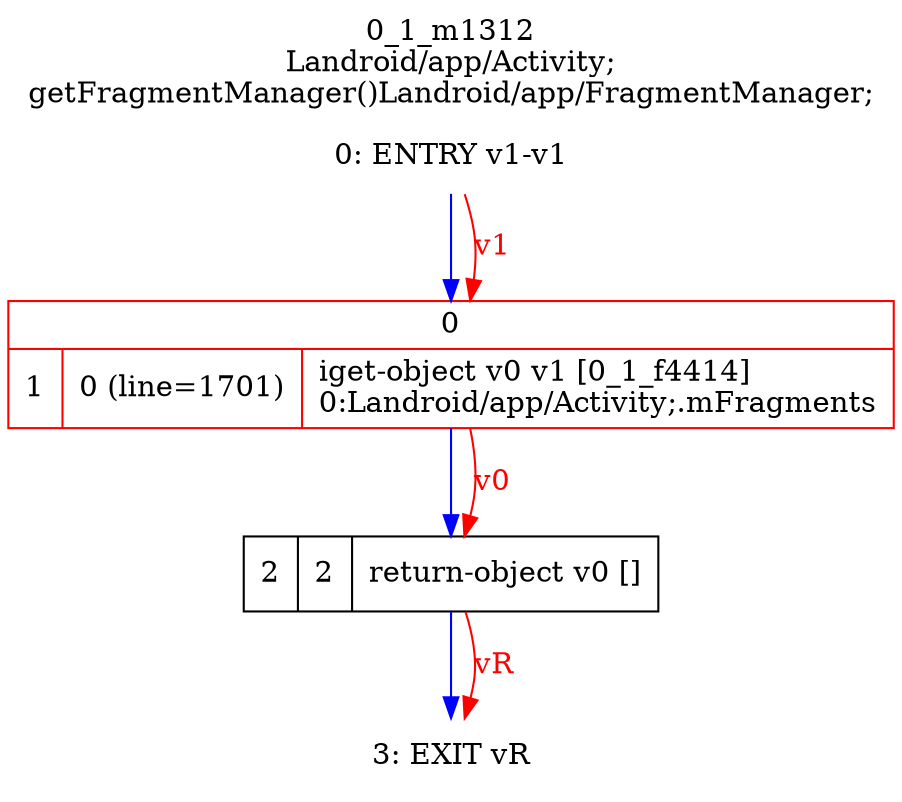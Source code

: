 digraph G {
rankdir=UD;
labelloc=t;
label="0_1_m1312\nLandroid/app/Activity;
getFragmentManager()Landroid/app/FragmentManager;";
0[label="0: ENTRY v1-v1",shape=plaintext];
1[label="{0|{1|0 (line=1701)|iget-object v0 v1 [0_1_f4414]\l0:Landroid/app/Activity;.mFragments\l}}",shape=record, color=red];
2[label="2|2|return-object v0 []\l",shape=record];
3[label="3: EXIT vR",shape=plaintext];
0->1 [color=blue, fontcolor=blue,weight=100, taillabel=""];
1->2 [color=blue, fontcolor=blue,weight=100, taillabel=""];
2->3 [color=blue, fontcolor=blue,weight=100, taillabel=""];
0->1 [color=red, fontcolor=red, label="v1"];
1->2 [color=red, fontcolor=red, label="v0"];
2->3 [color=red, fontcolor=red, label="vR"];
}
